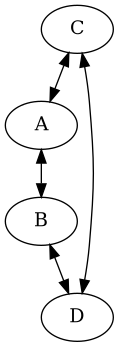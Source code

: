 @startuml 
digraph G {
 concentrate=true 
C -> A;
C -> D;
B -> A;
B -> D;
A -> C;
A -> B;
D -> C;
D -> B;
} 
 @enduml